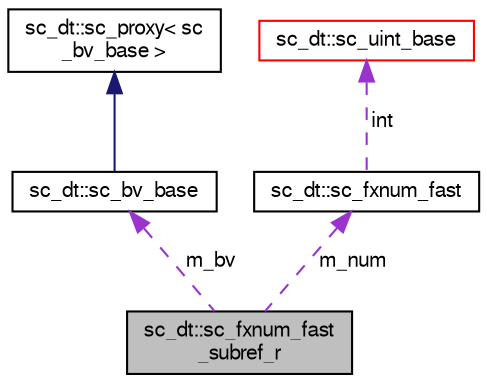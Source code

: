 digraph "sc_dt::sc_fxnum_fast_subref_r"
{
  edge [fontname="FreeSans",fontsize="10",labelfontname="FreeSans",labelfontsize="10"];
  node [fontname="FreeSans",fontsize="10",shape=record];
  Node2 [label="sc_dt::sc_fxnum_fast\l_subref_r",height=0.2,width=0.4,color="black", fillcolor="grey75", style="filled", fontcolor="black"];
  Node3 -> Node2 [dir="back",color="darkorchid3",fontsize="10",style="dashed",label=" m_bv" ,fontname="FreeSans"];
  Node3 [label="sc_dt::sc_bv_base",height=0.2,width=0.4,color="black", fillcolor="white", style="filled",URL="$a01428.html"];
  Node4 -> Node3 [dir="back",color="midnightblue",fontsize="10",style="solid",fontname="FreeSans"];
  Node4 [label="sc_dt::sc_proxy\< sc\l_bv_base \>",height=0.2,width=0.4,color="black", fillcolor="white", style="filled",URL="$a01444.html"];
  Node5 -> Node2 [dir="back",color="darkorchid3",fontsize="10",style="dashed",label=" m_num" ,fontname="FreeSans"];
  Node5 [label="sc_dt::sc_fxnum_fast",height=0.2,width=0.4,color="black", fillcolor="white", style="filled",URL="$a01564.html"];
  Node6 -> Node5 [dir="back",color="darkorchid3",fontsize="10",style="dashed",label=" int" ,fontname="FreeSans"];
  Node6 [label="sc_dt::sc_uint_base",height=0.2,width=0.4,color="red", fillcolor="white", style="filled",URL="$a01740.html"];
}
